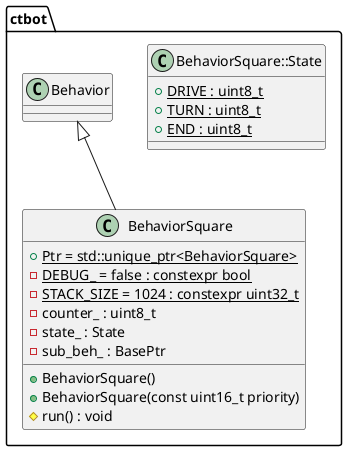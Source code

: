 @startuml behavior_square

namespace ctbot {
    class BehaviorSquare {
        +BehaviorSquare()
        +BehaviorSquare(const uint16_t priority)
        +{static} Ptr = std::unique_ptr<BehaviorSquare>
        #run() : void
        -{static} DEBUG_ = false : constexpr bool
        -{static} STACK_SIZE = 1024 : constexpr uint32_t
        -counter_ : uint8_t
        -state_ : State
        -sub_beh_ : BasePtr
    }

    class BehaviorSquare::State {
        +{static} DRIVE : uint8_t
        +{static} TURN : uint8_t
        +{static} END : uint8_t
    }

    Behavior <|-- BehaviorSquare
}

@enduml
